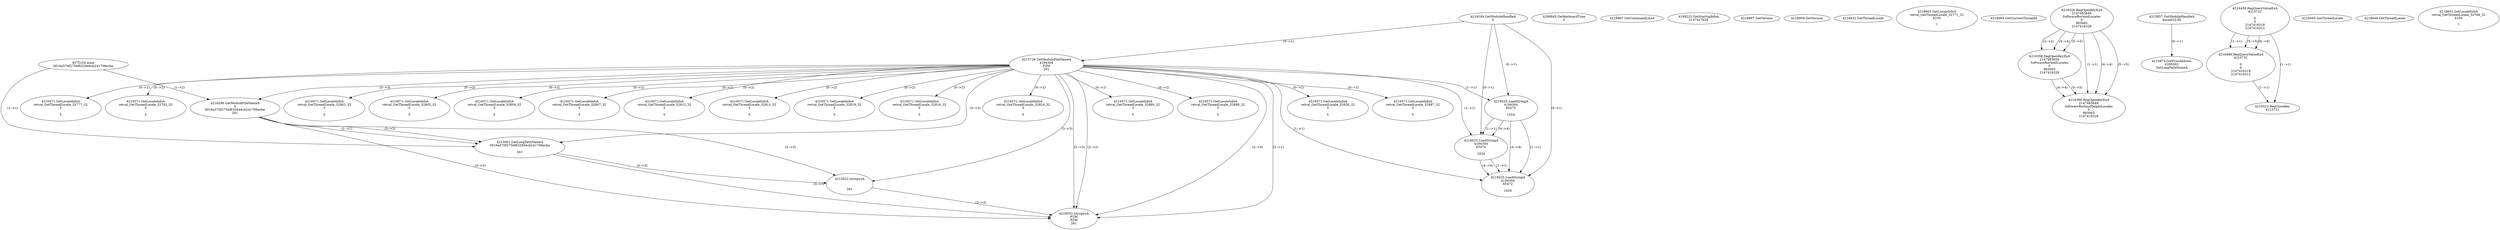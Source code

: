 // Global SCDG with merge call
digraph {
	0 [label="4575104.main
0016a570f275bf6329d4cb241706ecbe"]
	1 [label="4219184.GetModuleHandleA
0"]
	2 [label="4206845.GetKeyboardType
0"]
	3 [label="4218867.GetCommandLineA
"]
	4 [label="4199222.GetStartupInfoA
2147417628"]
	5 [label="4218887.GetVersion
"]
	6 [label="4218904.GetVersion
"]
	7 [label="4218932.GetThreadLocale
"]
	8 [label="4218602.GetLocaleInfoA
retval_GetThreadLocale_32771_32
4100

7"]
	9 [label="4218964.GetCurrentThreadId
"]
	10 [label="4215726.GetModuleFileNameA
4194304
PZM
261"]
	1 -> 10 [label="(0-->1)"]
	11 [label="4216296.GetModuleFileNameA
0
0016a570f275bf6329d4cb241706ecbe
261"]
	0 -> 11 [label="(1-->2)"]
	10 -> 11 [label="(3-->3)"]
	12 [label="4216326.RegOpenKeyExA
2147483649
Software\Borland\Locales
0
983065
2147416328"]
	13 [label="4215857.GetModuleHandleA
kernel32.dll"]
	14 [label="4215874.GetProcAddress
6295592
GetLongPathNameA"]
	13 -> 14 [label="(0-->1)"]
	15 [label="4215901.GetLongPathNameA
0016a570f275bf6329d4cb241706ecbe

261"]
	0 -> 15 [label="(1-->1)"]
	11 -> 15 [label="(2-->1)"]
	10 -> 15 [label="(3-->3)"]
	11 -> 15 [label="(3-->3)"]
	16 [label="4215922.lstrcpynA


261"]
	10 -> 16 [label="(3-->3)"]
	11 -> 16 [label="(3-->3)"]
	15 -> 16 [label="(3-->3)"]
	17 [label="4216459.RegQueryValueExA
4215731

0
0
2147416318
2147416312"]
	18 [label="4216489.RegQueryValueExA
4215731

0
0
2147416318
2147416312"]
	17 -> 18 [label="(1-->1)"]
	17 -> 18 [label="(5-->5)"]
	17 -> 18 [label="(6-->6)"]
	19 [label="4216523.RegCloseKey
4215731"]
	17 -> 19 [label="(1-->1)"]
	18 -> 19 [label="(1-->1)"]
	20 [label="4216552.lstrcpynA
PZM
PZM
261"]
	10 -> 20 [label="(2-->1)"]
	10 -> 20 [label="(2-->2)"]
	10 -> 20 [label="(3-->3)"]
	11 -> 20 [label="(3-->3)"]
	15 -> 20 [label="(3-->3)"]
	16 -> 20 [label="(3-->3)"]
	10 -> 20 [label="(2-->0)"]
	21 [label="4216565.GetThreadLocale
"]
	22 [label="4216571.GetLocaleInfoA
retval_GetThreadLocale_32880_32
3

5"]
	10 -> 22 [label="(0-->2)"]
	23 [label="4218525.LoadStringA
4194304
65475

1024"]
	1 -> 23 [label="(0-->1)"]
	10 -> 23 [label="(1-->1)"]
	24 [label="4218525.LoadStringA
4194304
65474

1024"]
	1 -> 24 [label="(0-->1)"]
	10 -> 24 [label="(1-->1)"]
	23 -> 24 [label="(1-->1)"]
	23 -> 24 [label="(4-->4)"]
	25 [label="4218949.GetThreadLocale
"]
	26 [label="4218602.GetLocaleInfoA
retval_GetThreadLocale_32768_32
4100

7"]
	27 [label="4216356.RegOpenKeyExA
2147483650
Software\Borland\Locales
0
983065
2147416328"]
	12 -> 27 [label="(2-->2)"]
	12 -> 27 [label="(4-->4)"]
	12 -> 27 [label="(5-->5)"]
	28 [label="4216571.GetLocaleInfoA
retval_GetThreadLocale_32888_32
3

5"]
	10 -> 28 [label="(0-->2)"]
	29 [label="4218525.LoadStringA
4194304
65472

1024"]
	1 -> 29 [label="(0-->1)"]
	10 -> 29 [label="(1-->1)"]
	23 -> 29 [label="(1-->1)"]
	24 -> 29 [label="(1-->1)"]
	23 -> 29 [label="(4-->4)"]
	24 -> 29 [label="(4-->4)"]
	30 [label="4216386.RegOpenKeyExA
2147483649
Software\Borland\Delphi\Locales
0
983065
2147416328"]
	12 -> 30 [label="(1-->1)"]
	12 -> 30 [label="(4-->4)"]
	27 -> 30 [label="(4-->4)"]
	12 -> 30 [label="(5-->5)"]
	27 -> 30 [label="(5-->5)"]
	31 [label="4216571.GetLocaleInfoA
retval_GetThreadLocale_32826_32
3

5"]
	10 -> 31 [label="(0-->2)"]
	32 [label="4216571.GetLocaleInfoA
retval_GetThreadLocale_32887_32
3

5"]
	10 -> 32 [label="(0-->2)"]
	33 [label="4216571.GetLocaleInfoA
retval_GetThreadLocale_32777_32
3

5"]
	10 -> 33 [label="(0-->2)"]
	34 [label="4216571.GetLocaleInfoA
retval_GetThreadLocale_32792_32
3

5"]
	10 -> 34 [label="(0-->2)"]
	35 [label="4216571.GetLocaleInfoA
retval_GetThreadLocale_32801_32
3

5"]
	10 -> 35 [label="(0-->2)"]
	36 [label="4216571.GetLocaleInfoA
retval_GetThreadLocale_32803_32
3

5"]
	10 -> 36 [label="(0-->2)"]
	37 [label="4216571.GetLocaleInfoA
retval_GetThreadLocale_32804_32
3

5"]
	10 -> 37 [label="(0-->2)"]
	38 [label="4216571.GetLocaleInfoA
retval_GetThreadLocale_32807_32
3

5"]
	10 -> 38 [label="(0-->2)"]
	39 [label="4216571.GetLocaleInfoA
retval_GetThreadLocale_32812_32
3

5"]
	10 -> 39 [label="(0-->2)"]
	40 [label="4216571.GetLocaleInfoA
retval_GetThreadLocale_32811_32
3

5"]
	10 -> 40 [label="(0-->2)"]
	41 [label="4216571.GetLocaleInfoA
retval_GetThreadLocale_32818_32
3

5"]
	10 -> 41 [label="(0-->2)"]
	42 [label="4216571.GetLocaleInfoA
retval_GetThreadLocale_32816_32
3

5"]
	10 -> 42 [label="(0-->2)"]
	43 [label="4216571.GetLocaleInfoA
retval_GetThreadLocale_32824_32
3

5"]
	10 -> 43 [label="(0-->2)"]
}
